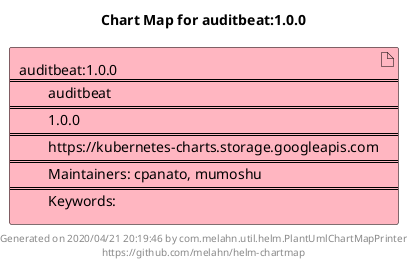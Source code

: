 @startuml
skinparam linetype ortho
skinparam backgroundColor white
skinparam usecaseBorderColor black
skinparam usecaseArrowColor LightSlateGray
skinparam artifactBorderColor black
skinparam artifactArrowColor LightSlateGray

title Chart Map for auditbeat:1.0.0

'There is one referenced Helm Chart
artifact "auditbeat:1.0.0\n====\n\tauditbeat\n====\n\t1.0.0\n====\n\thttps://kubernetes-charts.storage.googleapis.com\n====\n\tMaintainers: cpanato, mumoshu\n====\n\tKeywords: " as auditbeat_1_0_0 #LightPink

'There are 0 referenced Docker Images

'Chart Dependencies

center footer Generated on 2020/04/21 20:19:46 by com.melahn.util.helm.PlantUmlChartMapPrinter\nhttps://github.com/melahn/helm-chartmap
@enduml
